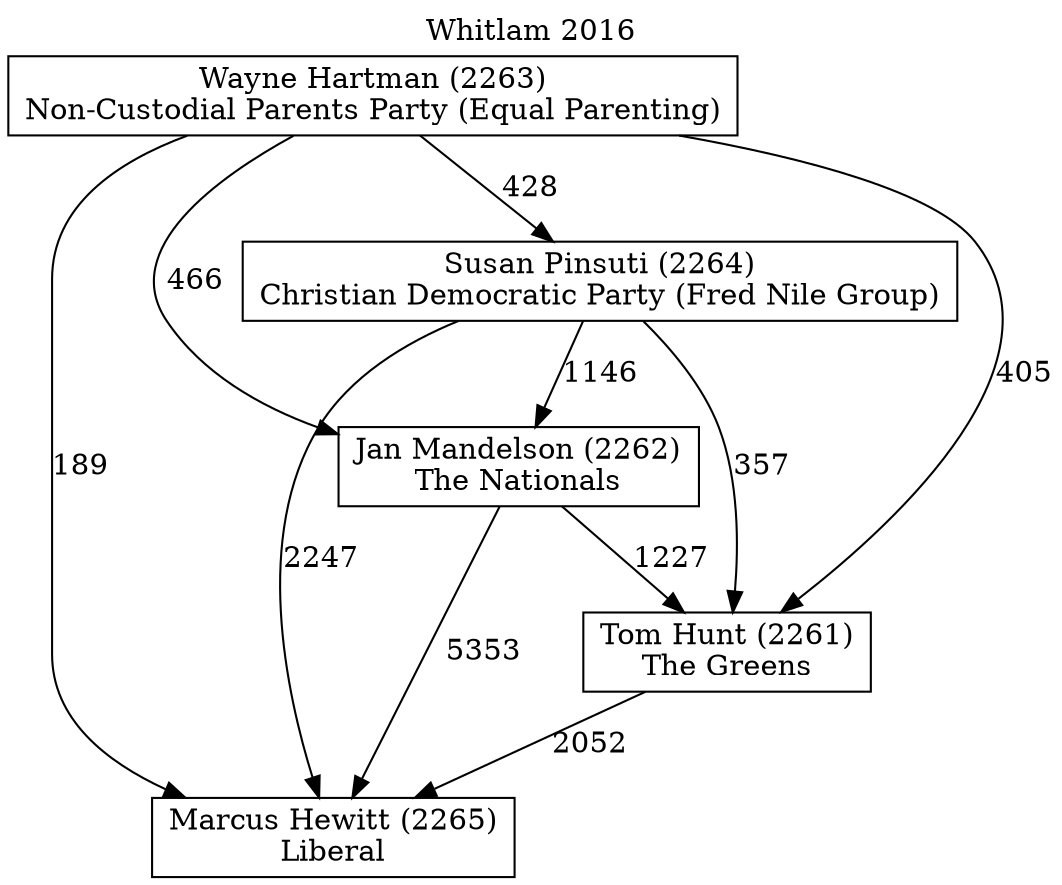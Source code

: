// House preference flow
digraph "Marcus Hewitt (2265)_Whitlam_2016" {
	graph [label="Whitlam 2016" labelloc=t mclimit=10]
	node [shape=box]
	"Marcus Hewitt (2265)" [label="Marcus Hewitt (2265)
Liberal"]
	"Wayne Hartman (2263)" [label="Wayne Hartman (2263)
Non-Custodial Parents Party (Equal Parenting)"]
	"Jan Mandelson (2262)" [label="Jan Mandelson (2262)
The Nationals"]
	"Susan Pinsuti (2264)" [label="Susan Pinsuti (2264)
Christian Democratic Party (Fred Nile Group)"]
	"Tom Hunt (2261)" [label="Tom Hunt (2261)
The Greens"]
	"Wayne Hartman (2263)" -> "Susan Pinsuti (2264)" [label=428]
	"Susan Pinsuti (2264)" -> "Tom Hunt (2261)" [label=357]
	"Jan Mandelson (2262)" -> "Tom Hunt (2261)" [label=1227]
	"Susan Pinsuti (2264)" -> "Marcus Hewitt (2265)" [label=2247]
	"Susan Pinsuti (2264)" -> "Jan Mandelson (2262)" [label=1146]
	"Wayne Hartman (2263)" -> "Jan Mandelson (2262)" [label=466]
	"Wayne Hartman (2263)" -> "Tom Hunt (2261)" [label=405]
	"Tom Hunt (2261)" -> "Marcus Hewitt (2265)" [label=2052]
	"Jan Mandelson (2262)" -> "Marcus Hewitt (2265)" [label=5353]
	"Wayne Hartman (2263)" -> "Marcus Hewitt (2265)" [label=189]
}
